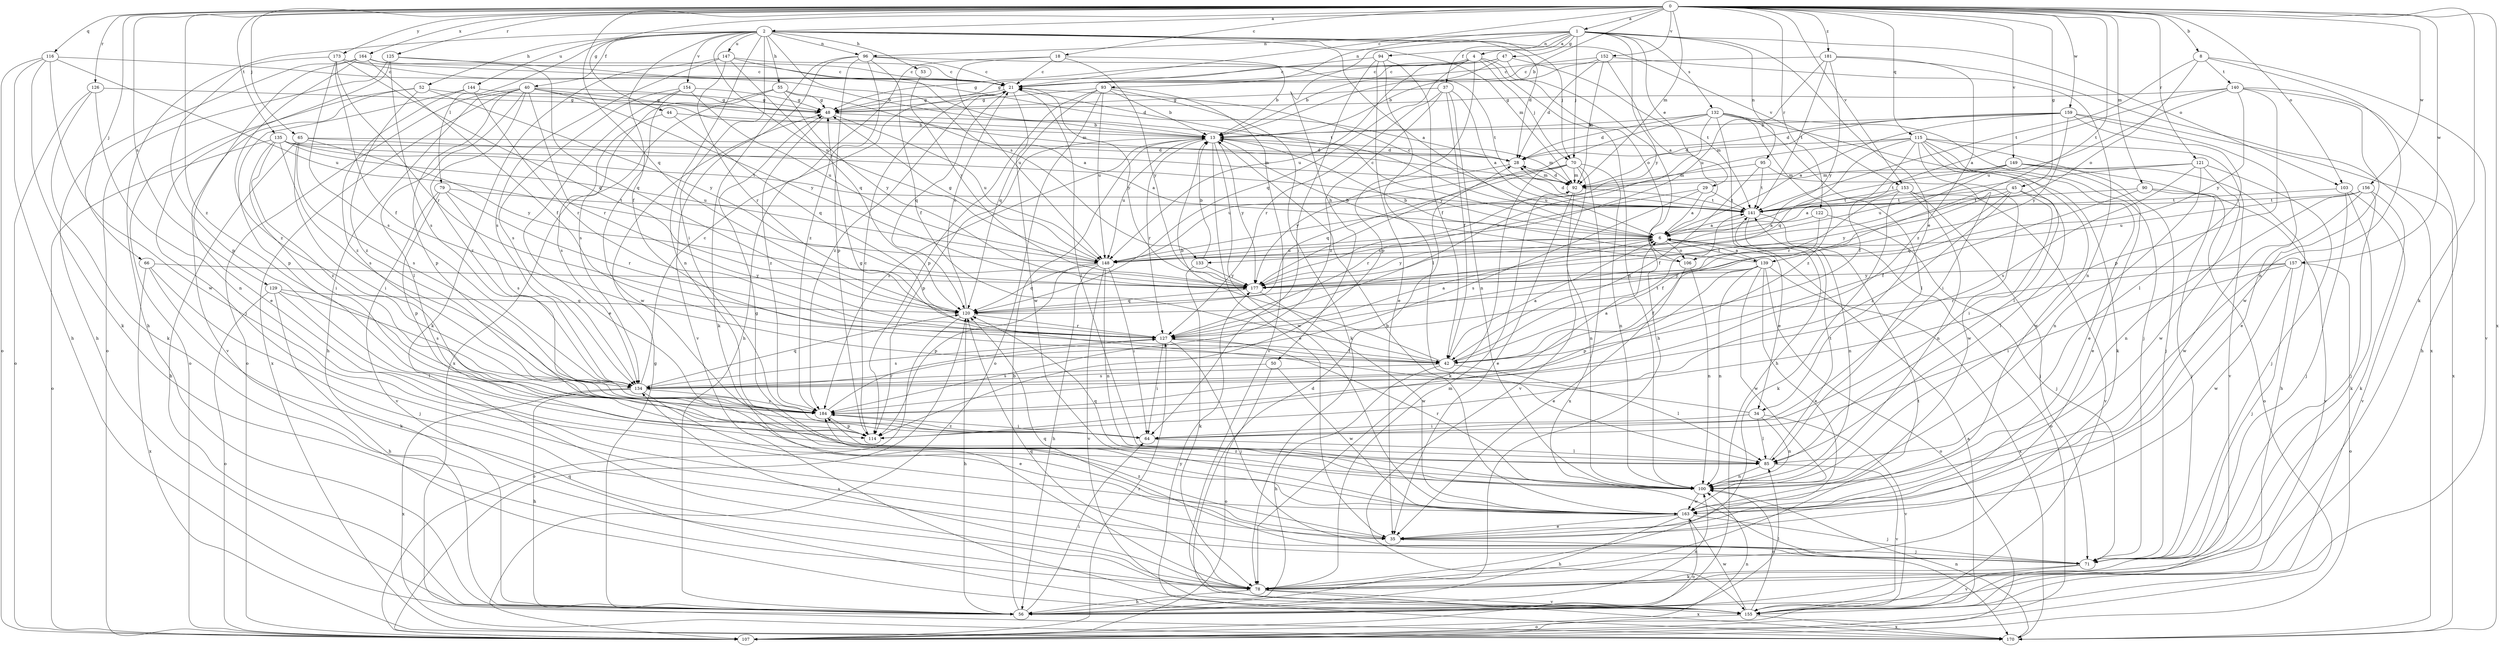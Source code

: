 strict digraph  {
0;
1;
2;
4;
6;
8;
13;
18;
21;
28;
29;
34;
35;
37;
40;
42;
44;
45;
47;
48;
50;
52;
53;
55;
56;
64;
65;
66;
70;
71;
78;
79;
85;
90;
92;
93;
94;
95;
96;
100;
103;
106;
107;
114;
115;
116;
120;
121;
122;
125;
126;
127;
129;
132;
133;
134;
135;
139;
140;
141;
144;
147;
148;
149;
152;
153;
154;
155;
156;
157;
159;
163;
164;
170;
173;
177;
181;
184;
0 -> 1  [label=a];
0 -> 2  [label=a];
0 -> 8  [label=b];
0 -> 13  [label=b];
0 -> 18  [label=c];
0 -> 21  [label=c];
0 -> 44  [label=g];
0 -> 45  [label=g];
0 -> 65  [label=j];
0 -> 66  [label=j];
0 -> 78  [label=k];
0 -> 90  [label=m];
0 -> 92  [label=m];
0 -> 103  [label=o];
0 -> 115  [label=q];
0 -> 116  [label=q];
0 -> 120  [label=q];
0 -> 121  [label=r];
0 -> 122  [label=r];
0 -> 125  [label=r];
0 -> 126  [label=r];
0 -> 129  [label=s];
0 -> 135  [label=t];
0 -> 139  [label=t];
0 -> 149  [label=v];
0 -> 152  [label=v];
0 -> 153  [label=v];
0 -> 156  [label=w];
0 -> 157  [label=w];
0 -> 159  [label=w];
0 -> 164  [label=x];
0 -> 170  [label=x];
0 -> 173  [label=y];
0 -> 181  [label=z];
0 -> 184  [label=z];
1 -> 4  [label=a];
1 -> 29  [label=e];
1 -> 34  [label=e];
1 -> 37  [label=f];
1 -> 47  [label=g];
1 -> 50  [label=h];
1 -> 70  [label=j];
1 -> 93  [label=n];
1 -> 94  [label=n];
1 -> 95  [label=n];
1 -> 96  [label=n];
1 -> 103  [label=o];
1 -> 132  [label=s];
1 -> 177  [label=y];
2 -> 6  [label=a];
2 -> 28  [label=d];
2 -> 40  [label=f];
2 -> 42  [label=f];
2 -> 52  [label=h];
2 -> 53  [label=h];
2 -> 55  [label=h];
2 -> 56  [label=h];
2 -> 64  [label=i];
2 -> 70  [label=j];
2 -> 79  [label=l];
2 -> 92  [label=m];
2 -> 96  [label=n];
2 -> 100  [label=n];
2 -> 133  [label=s];
2 -> 144  [label=u];
2 -> 147  [label=u];
2 -> 148  [label=u];
2 -> 153  [label=v];
2 -> 154  [label=v];
4 -> 21  [label=c];
4 -> 48  [label=g];
4 -> 70  [label=j];
4 -> 100  [label=n];
4 -> 106  [label=o];
4 -> 114  [label=p];
4 -> 120  [label=q];
4 -> 148  [label=u];
6 -> 21  [label=c];
6 -> 34  [label=e];
6 -> 106  [label=o];
6 -> 133  [label=s];
6 -> 139  [label=t];
6 -> 148  [label=u];
6 -> 177  [label=y];
8 -> 100  [label=n];
8 -> 106  [label=o];
8 -> 140  [label=t];
8 -> 141  [label=t];
8 -> 155  [label=v];
13 -> 28  [label=d];
13 -> 35  [label=e];
13 -> 92  [label=m];
13 -> 114  [label=p];
13 -> 127  [label=r];
13 -> 148  [label=u];
13 -> 163  [label=w];
13 -> 177  [label=y];
13 -> 184  [label=z];
18 -> 13  [label=b];
18 -> 21  [label=c];
18 -> 56  [label=h];
18 -> 148  [label=u];
18 -> 177  [label=y];
21 -> 48  [label=g];
21 -> 85  [label=l];
21 -> 120  [label=q];
21 -> 163  [label=w];
21 -> 177  [label=y];
21 -> 184  [label=z];
28 -> 92  [label=m];
28 -> 177  [label=y];
29 -> 6  [label=a];
29 -> 127  [label=r];
29 -> 134  [label=s];
29 -> 141  [label=t];
34 -> 48  [label=g];
34 -> 64  [label=i];
34 -> 85  [label=l];
34 -> 100  [label=n];
34 -> 155  [label=v];
35 -> 71  [label=j];
35 -> 184  [label=z];
37 -> 6  [label=a];
37 -> 42  [label=f];
37 -> 48  [label=g];
37 -> 100  [label=n];
37 -> 127  [label=r];
37 -> 184  [label=z];
40 -> 13  [label=b];
40 -> 48  [label=g];
40 -> 56  [label=h];
40 -> 85  [label=l];
40 -> 92  [label=m];
40 -> 107  [label=o];
40 -> 114  [label=p];
40 -> 127  [label=r];
40 -> 170  [label=x];
40 -> 177  [label=y];
40 -> 184  [label=z];
42 -> 6  [label=a];
42 -> 13  [label=b];
42 -> 56  [label=h];
42 -> 85  [label=l];
42 -> 134  [label=s];
42 -> 141  [label=t];
44 -> 13  [label=b];
44 -> 120  [label=q];
44 -> 134  [label=s];
45 -> 64  [label=i];
45 -> 85  [label=l];
45 -> 120  [label=q];
45 -> 141  [label=t];
45 -> 177  [label=y];
45 -> 184  [label=z];
47 -> 13  [label=b];
47 -> 21  [label=c];
47 -> 48  [label=g];
47 -> 56  [label=h];
47 -> 141  [label=t];
48 -> 13  [label=b];
48 -> 148  [label=u];
48 -> 184  [label=z];
50 -> 107  [label=o];
50 -> 134  [label=s];
50 -> 163  [label=w];
52 -> 48  [label=g];
52 -> 107  [label=o];
52 -> 155  [label=v];
52 -> 177  [label=y];
52 -> 184  [label=z];
53 -> 177  [label=y];
55 -> 6  [label=a];
55 -> 48  [label=g];
55 -> 134  [label=s];
55 -> 170  [label=x];
55 -> 177  [label=y];
56 -> 13  [label=b];
56 -> 48  [label=g];
56 -> 64  [label=i];
56 -> 85  [label=l];
56 -> 100  [label=n];
64 -> 85  [label=l];
64 -> 184  [label=z];
65 -> 6  [label=a];
65 -> 28  [label=d];
65 -> 56  [label=h];
65 -> 64  [label=i];
65 -> 134  [label=s];
65 -> 177  [label=y];
66 -> 71  [label=j];
66 -> 78  [label=k];
66 -> 170  [label=x];
66 -> 177  [label=y];
70 -> 78  [label=k];
70 -> 92  [label=m];
70 -> 100  [label=n];
70 -> 120  [label=q];
70 -> 148  [label=u];
70 -> 155  [label=v];
70 -> 170  [label=x];
71 -> 78  [label=k];
71 -> 120  [label=q];
71 -> 155  [label=v];
78 -> 56  [label=h];
78 -> 92  [label=m];
78 -> 120  [label=q];
78 -> 134  [label=s];
78 -> 141  [label=t];
78 -> 155  [label=v];
78 -> 170  [label=x];
79 -> 114  [label=p];
79 -> 127  [label=r];
79 -> 134  [label=s];
79 -> 141  [label=t];
79 -> 155  [label=v];
85 -> 100  [label=n];
85 -> 141  [label=t];
85 -> 155  [label=v];
90 -> 42  [label=f];
90 -> 71  [label=j];
90 -> 141  [label=t];
90 -> 155  [label=v];
92 -> 28  [label=d];
92 -> 35  [label=e];
92 -> 100  [label=n];
92 -> 141  [label=t];
93 -> 13  [label=b];
93 -> 48  [label=g];
93 -> 78  [label=k];
93 -> 107  [label=o];
93 -> 114  [label=p];
93 -> 120  [label=q];
93 -> 148  [label=u];
93 -> 155  [label=v];
94 -> 21  [label=c];
94 -> 35  [label=e];
94 -> 42  [label=f];
94 -> 64  [label=i];
94 -> 85  [label=l];
95 -> 42  [label=f];
95 -> 92  [label=m];
95 -> 141  [label=t];
95 -> 163  [label=w];
96 -> 21  [label=c];
96 -> 42  [label=f];
96 -> 78  [label=k];
96 -> 114  [label=p];
96 -> 141  [label=t];
96 -> 155  [label=v];
96 -> 184  [label=z];
100 -> 120  [label=q];
100 -> 127  [label=r];
100 -> 163  [label=w];
100 -> 184  [label=z];
103 -> 71  [label=j];
103 -> 78  [label=k];
103 -> 141  [label=t];
103 -> 155  [label=v];
106 -> 13  [label=b];
106 -> 35  [label=e];
106 -> 100  [label=n];
107 -> 6  [label=a];
107 -> 100  [label=n];
107 -> 120  [label=q];
107 -> 127  [label=r];
114 -> 21  [label=c];
115 -> 28  [label=d];
115 -> 35  [label=e];
115 -> 42  [label=f];
115 -> 64  [label=i];
115 -> 71  [label=j];
115 -> 85  [label=l];
115 -> 120  [label=q];
115 -> 148  [label=u];
115 -> 155  [label=v];
115 -> 163  [label=w];
116 -> 21  [label=c];
116 -> 56  [label=h];
116 -> 78  [label=k];
116 -> 107  [label=o];
116 -> 148  [label=u];
116 -> 163  [label=w];
120 -> 21  [label=c];
120 -> 56  [label=h];
120 -> 107  [label=o];
120 -> 127  [label=r];
121 -> 71  [label=j];
121 -> 92  [label=m];
121 -> 100  [label=n];
121 -> 134  [label=s];
121 -> 148  [label=u];
121 -> 163  [label=w];
122 -> 6  [label=a];
122 -> 42  [label=f];
122 -> 71  [label=j];
125 -> 21  [label=c];
125 -> 28  [label=d];
125 -> 71  [label=j];
125 -> 107  [label=o];
125 -> 134  [label=s];
126 -> 48  [label=g];
126 -> 78  [label=k];
126 -> 100  [label=n];
126 -> 107  [label=o];
127 -> 6  [label=a];
127 -> 42  [label=f];
127 -> 64  [label=i];
127 -> 71  [label=j];
127 -> 134  [label=s];
129 -> 56  [label=h];
129 -> 85  [label=l];
129 -> 107  [label=o];
129 -> 120  [label=q];
129 -> 134  [label=s];
132 -> 13  [label=b];
132 -> 28  [label=d];
132 -> 56  [label=h];
132 -> 71  [label=j];
132 -> 78  [label=k];
132 -> 85  [label=l];
132 -> 127  [label=r];
132 -> 177  [label=y];
132 -> 184  [label=z];
133 -> 13  [label=b];
133 -> 78  [label=k];
133 -> 177  [label=y];
134 -> 6  [label=a];
134 -> 21  [label=c];
134 -> 35  [label=e];
134 -> 56  [label=h];
134 -> 120  [label=q];
134 -> 170  [label=x];
134 -> 184  [label=z];
135 -> 28  [label=d];
135 -> 64  [label=i];
135 -> 92  [label=m];
135 -> 107  [label=o];
135 -> 134  [label=s];
135 -> 141  [label=t];
135 -> 148  [label=u];
135 -> 184  [label=z];
139 -> 6  [label=a];
139 -> 13  [label=b];
139 -> 35  [label=e];
139 -> 42  [label=f];
139 -> 100  [label=n];
139 -> 107  [label=o];
139 -> 114  [label=p];
139 -> 163  [label=w];
139 -> 170  [label=x];
139 -> 177  [label=y];
140 -> 6  [label=a];
140 -> 48  [label=g];
140 -> 56  [label=h];
140 -> 114  [label=p];
140 -> 148  [label=u];
140 -> 163  [label=w];
140 -> 177  [label=y];
141 -> 6  [label=a];
141 -> 21  [label=c];
141 -> 28  [label=d];
141 -> 100  [label=n];
141 -> 107  [label=o];
144 -> 48  [label=g];
144 -> 114  [label=p];
144 -> 127  [label=r];
144 -> 184  [label=z];
147 -> 21  [label=c];
147 -> 78  [label=k];
147 -> 120  [label=q];
147 -> 127  [label=r];
147 -> 134  [label=s];
147 -> 141  [label=t];
148 -> 48  [label=g];
148 -> 56  [label=h];
148 -> 64  [label=i];
148 -> 100  [label=n];
148 -> 114  [label=p];
148 -> 120  [label=q];
148 -> 155  [label=v];
149 -> 35  [label=e];
149 -> 56  [label=h];
149 -> 92  [label=m];
149 -> 107  [label=o];
149 -> 127  [label=r];
149 -> 141  [label=t];
152 -> 6  [label=a];
152 -> 13  [label=b];
152 -> 21  [label=c];
152 -> 28  [label=d];
152 -> 92  [label=m];
152 -> 100  [label=n];
153 -> 6  [label=a];
153 -> 71  [label=j];
153 -> 78  [label=k];
153 -> 100  [label=n];
153 -> 141  [label=t];
153 -> 155  [label=v];
154 -> 35  [label=e];
154 -> 48  [label=g];
154 -> 134  [label=s];
154 -> 148  [label=u];
154 -> 163  [label=w];
155 -> 28  [label=d];
155 -> 100  [label=n];
155 -> 107  [label=o];
155 -> 163  [label=w];
155 -> 170  [label=x];
156 -> 71  [label=j];
156 -> 78  [label=k];
156 -> 100  [label=n];
156 -> 141  [label=t];
156 -> 148  [label=u];
156 -> 163  [label=w];
157 -> 64  [label=i];
157 -> 71  [label=j];
157 -> 107  [label=o];
157 -> 127  [label=r];
157 -> 163  [label=w];
157 -> 177  [label=y];
159 -> 6  [label=a];
159 -> 13  [label=b];
159 -> 28  [label=d];
159 -> 35  [label=e];
159 -> 85  [label=l];
159 -> 92  [label=m];
159 -> 170  [label=x];
159 -> 177  [label=y];
163 -> 13  [label=b];
163 -> 35  [label=e];
163 -> 48  [label=g];
163 -> 56  [label=h];
163 -> 71  [label=j];
163 -> 107  [label=o];
164 -> 21  [label=c];
164 -> 35  [label=e];
164 -> 42  [label=f];
164 -> 56  [label=h];
164 -> 120  [label=q];
164 -> 184  [label=z];
170 -> 100  [label=n];
170 -> 177  [label=y];
173 -> 13  [label=b];
173 -> 21  [label=c];
173 -> 42  [label=f];
173 -> 114  [label=p];
173 -> 120  [label=q];
173 -> 127  [label=r];
173 -> 134  [label=s];
177 -> 120  [label=q];
177 -> 163  [label=w];
181 -> 21  [label=c];
181 -> 141  [label=t];
181 -> 148  [label=u];
181 -> 170  [label=x];
181 -> 177  [label=y];
181 -> 184  [label=z];
184 -> 64  [label=i];
184 -> 114  [label=p];
184 -> 127  [label=r];
}

